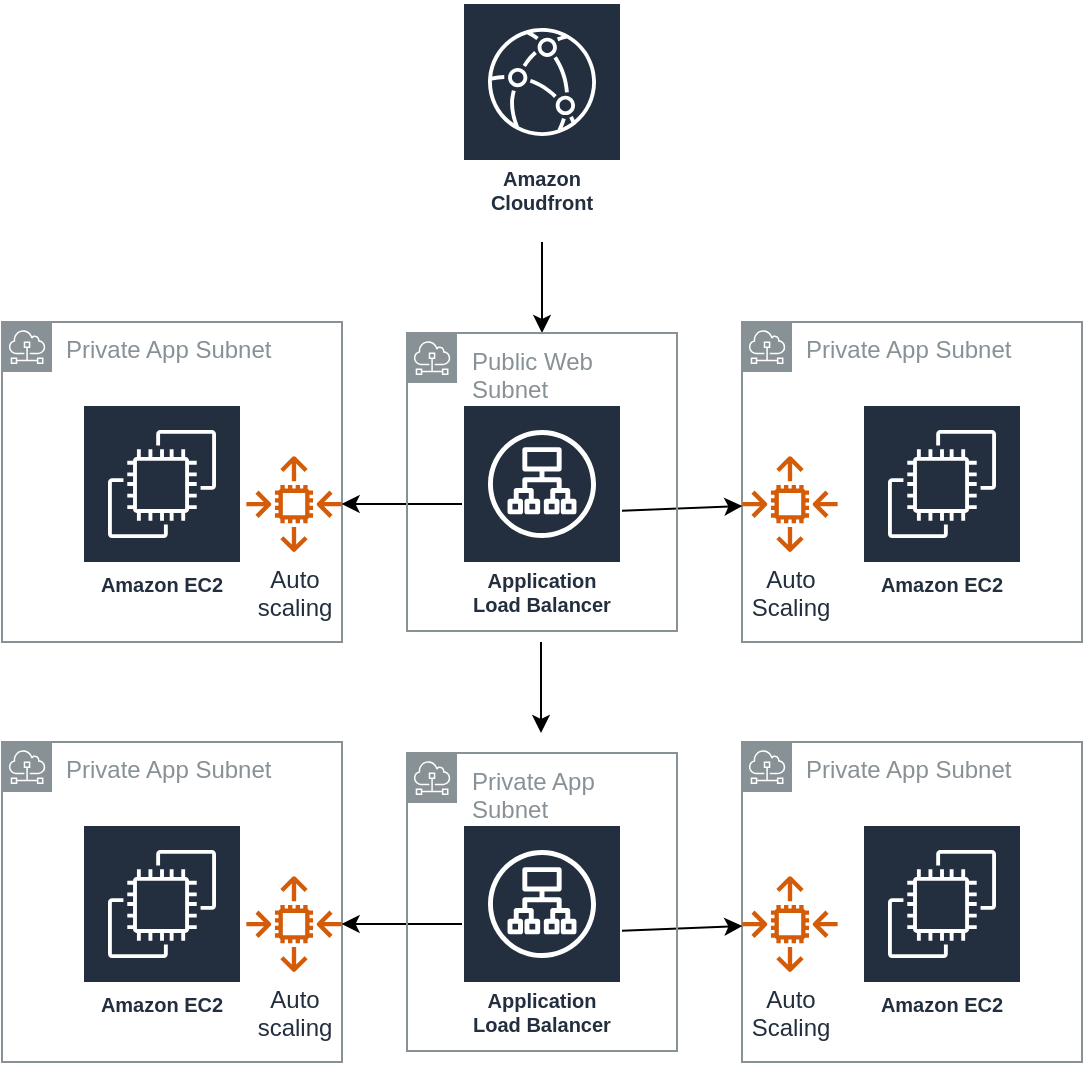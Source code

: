<mxfile version="16.4.7" type="github">
  <diagram id="fb48Wb3bgh-QxJcJGNRU" name="Page-1">
    <mxGraphModel dx="1426" dy="775" grid="1" gridSize="10" guides="1" tooltips="1" connect="1" arrows="1" fold="1" page="1" pageScale="1" pageWidth="850" pageHeight="1100" math="0" shadow="0">
      <root>
        <mxCell id="0" />
        <mxCell id="1" parent="0" />
        <mxCell id="p9kHtPfieQW81otjX_M4-1" value="Private App Subnet" style="sketch=0;outlineConnect=0;gradientColor=none;html=1;whiteSpace=wrap;fontSize=12;fontStyle=0;shape=mxgraph.aws4.group;grIcon=mxgraph.aws4.group_subnet;strokeColor=#879196;fillColor=none;verticalAlign=top;align=left;spacingLeft=30;fontColor=#879196;dashed=0;" vertex="1" parent="1">
          <mxGeometry x="30" y="200" width="170" height="160" as="geometry" />
        </mxCell>
        <mxCell id="p9kHtPfieQW81otjX_M4-3" value="Auto&lt;br&gt;scaling" style="sketch=0;outlineConnect=0;fontColor=#232F3E;gradientColor=none;fillColor=#D45B07;strokeColor=none;dashed=0;verticalLabelPosition=bottom;verticalAlign=top;align=center;html=1;fontSize=12;fontStyle=0;aspect=fixed;pointerEvents=1;shape=mxgraph.aws4.auto_scaling2;" vertex="1" parent="1">
          <mxGeometry x="152" y="267" width="48" height="48" as="geometry" />
        </mxCell>
        <mxCell id="p9kHtPfieQW81otjX_M4-4" value="Amazon EC2" style="sketch=0;outlineConnect=0;fontColor=#232F3E;gradientColor=none;strokeColor=#ffffff;fillColor=#232F3E;dashed=0;verticalLabelPosition=middle;verticalAlign=bottom;align=center;html=1;whiteSpace=wrap;fontSize=10;fontStyle=1;spacing=3;shape=mxgraph.aws4.productIcon;prIcon=mxgraph.aws4.ec2;" vertex="1" parent="1">
          <mxGeometry x="70" y="241" width="80" height="100" as="geometry" />
        </mxCell>
        <mxCell id="p9kHtPfieQW81otjX_M4-5" value="Private App Subnet" style="sketch=0;outlineConnect=0;gradientColor=none;html=1;whiteSpace=wrap;fontSize=12;fontStyle=0;shape=mxgraph.aws4.group;grIcon=mxgraph.aws4.group_subnet;strokeColor=#879196;fillColor=none;verticalAlign=top;align=left;spacingLeft=30;fontColor=#879196;dashed=0;" vertex="1" parent="1">
          <mxGeometry x="400" y="200" width="170" height="160" as="geometry" />
        </mxCell>
        <mxCell id="p9kHtPfieQW81otjX_M4-6" value="Auto&lt;br&gt;Scaling" style="sketch=0;outlineConnect=0;fontColor=#232F3E;gradientColor=none;fillColor=#D45B07;strokeColor=none;dashed=0;verticalLabelPosition=bottom;verticalAlign=top;align=center;html=1;fontSize=12;fontStyle=0;aspect=fixed;pointerEvents=1;shape=mxgraph.aws4.auto_scaling2;" vertex="1" parent="1">
          <mxGeometry x="400" y="267" width="48" height="48" as="geometry" />
        </mxCell>
        <mxCell id="p9kHtPfieQW81otjX_M4-7" value="Amazon EC2" style="sketch=0;outlineConnect=0;fontColor=#232F3E;gradientColor=none;strokeColor=#ffffff;fillColor=#232F3E;dashed=0;verticalLabelPosition=middle;verticalAlign=bottom;align=center;html=1;whiteSpace=wrap;fontSize=10;fontStyle=1;spacing=3;shape=mxgraph.aws4.productIcon;prIcon=mxgraph.aws4.ec2;" vertex="1" parent="1">
          <mxGeometry x="460" y="241" width="80" height="100" as="geometry" />
        </mxCell>
        <mxCell id="p9kHtPfieQW81otjX_M4-8" value="Application Load Balancer" style="sketch=0;outlineConnect=0;fontColor=#232F3E;gradientColor=none;strokeColor=#ffffff;fillColor=#232F3E;dashed=0;verticalLabelPosition=middle;verticalAlign=bottom;align=center;html=1;whiteSpace=wrap;fontSize=10;fontStyle=1;spacing=3;shape=mxgraph.aws4.productIcon;prIcon=mxgraph.aws4.application_load_balancer;" vertex="1" parent="1">
          <mxGeometry x="260" y="241" width="80" height="110" as="geometry" />
        </mxCell>
        <mxCell id="p9kHtPfieQW81otjX_M4-9" value="Amazon Cloudfront" style="sketch=0;outlineConnect=0;fontColor=#232F3E;gradientColor=none;strokeColor=#ffffff;fillColor=#232F3E;dashed=0;verticalLabelPosition=middle;verticalAlign=bottom;align=center;html=1;whiteSpace=wrap;fontSize=10;fontStyle=1;spacing=3;shape=mxgraph.aws4.productIcon;prIcon=mxgraph.aws4.cloudfront;" vertex="1" parent="1">
          <mxGeometry x="260" y="40" width="80" height="110" as="geometry" />
        </mxCell>
        <mxCell id="p9kHtPfieQW81otjX_M4-10" value="" style="endArrow=classic;html=1;rounded=0;" edge="1" parent="1" target="p9kHtPfieQW81otjX_M4-13">
          <mxGeometry width="50" height="50" relative="1" as="geometry">
            <mxPoint x="300" y="200" as="sourcePoint" />
            <mxPoint x="300" y="210" as="targetPoint" />
            <Array as="points">
              <mxPoint x="300" y="160" />
            </Array>
          </mxGeometry>
        </mxCell>
        <mxCell id="p9kHtPfieQW81otjX_M4-11" value="" style="endArrow=classic;html=1;rounded=0;" edge="1" parent="1" target="p9kHtPfieQW81otjX_M4-3">
          <mxGeometry width="50" height="50" relative="1" as="geometry">
            <mxPoint x="260" y="291" as="sourcePoint" />
            <mxPoint x="320" y="360" as="targetPoint" />
          </mxGeometry>
        </mxCell>
        <mxCell id="p9kHtPfieQW81otjX_M4-12" value="" style="endArrow=classic;html=1;rounded=0;" edge="1" parent="1" source="p9kHtPfieQW81otjX_M4-8" target="p9kHtPfieQW81otjX_M4-6">
          <mxGeometry width="50" height="50" relative="1" as="geometry">
            <mxPoint x="270" y="410" as="sourcePoint" />
            <mxPoint x="390" y="290" as="targetPoint" />
          </mxGeometry>
        </mxCell>
        <mxCell id="p9kHtPfieQW81otjX_M4-13" value="Public Web&amp;nbsp; Subnet" style="sketch=0;outlineConnect=0;gradientColor=none;html=1;whiteSpace=wrap;fontSize=12;fontStyle=0;shape=mxgraph.aws4.group;grIcon=mxgraph.aws4.group_subnet;strokeColor=#879196;fillColor=none;verticalAlign=top;align=left;spacingLeft=30;fontColor=#879196;dashed=0;" vertex="1" parent="1">
          <mxGeometry x="232.5" y="205.5" width="135" height="149" as="geometry" />
        </mxCell>
        <mxCell id="p9kHtPfieQW81otjX_M4-14" value="Private App Subnet" style="sketch=0;outlineConnect=0;gradientColor=none;html=1;whiteSpace=wrap;fontSize=12;fontStyle=0;shape=mxgraph.aws4.group;grIcon=mxgraph.aws4.group_subnet;strokeColor=#879196;fillColor=none;verticalAlign=top;align=left;spacingLeft=30;fontColor=#879196;dashed=0;" vertex="1" parent="1">
          <mxGeometry x="30" y="410" width="170" height="160" as="geometry" />
        </mxCell>
        <mxCell id="p9kHtPfieQW81otjX_M4-15" value="Auto&lt;br&gt;scaling" style="sketch=0;outlineConnect=0;fontColor=#232F3E;gradientColor=none;fillColor=#D45B07;strokeColor=none;dashed=0;verticalLabelPosition=bottom;verticalAlign=top;align=center;html=1;fontSize=12;fontStyle=0;aspect=fixed;pointerEvents=1;shape=mxgraph.aws4.auto_scaling2;" vertex="1" parent="1">
          <mxGeometry x="152" y="477" width="48" height="48" as="geometry" />
        </mxCell>
        <mxCell id="p9kHtPfieQW81otjX_M4-16" value="Amazon EC2" style="sketch=0;outlineConnect=0;fontColor=#232F3E;gradientColor=none;strokeColor=#ffffff;fillColor=#232F3E;dashed=0;verticalLabelPosition=middle;verticalAlign=bottom;align=center;html=1;whiteSpace=wrap;fontSize=10;fontStyle=1;spacing=3;shape=mxgraph.aws4.productIcon;prIcon=mxgraph.aws4.ec2;" vertex="1" parent="1">
          <mxGeometry x="70" y="451" width="80" height="100" as="geometry" />
        </mxCell>
        <mxCell id="p9kHtPfieQW81otjX_M4-17" value="Private App Subnet" style="sketch=0;outlineConnect=0;gradientColor=none;html=1;whiteSpace=wrap;fontSize=12;fontStyle=0;shape=mxgraph.aws4.group;grIcon=mxgraph.aws4.group_subnet;strokeColor=#879196;fillColor=none;verticalAlign=top;align=left;spacingLeft=30;fontColor=#879196;dashed=0;" vertex="1" parent="1">
          <mxGeometry x="400" y="410" width="170" height="160" as="geometry" />
        </mxCell>
        <mxCell id="p9kHtPfieQW81otjX_M4-18" value="Auto&lt;br&gt;Scaling" style="sketch=0;outlineConnect=0;fontColor=#232F3E;gradientColor=none;fillColor=#D45B07;strokeColor=none;dashed=0;verticalLabelPosition=bottom;verticalAlign=top;align=center;html=1;fontSize=12;fontStyle=0;aspect=fixed;pointerEvents=1;shape=mxgraph.aws4.auto_scaling2;" vertex="1" parent="1">
          <mxGeometry x="400" y="477" width="48" height="48" as="geometry" />
        </mxCell>
        <mxCell id="p9kHtPfieQW81otjX_M4-19" value="Amazon EC2" style="sketch=0;outlineConnect=0;fontColor=#232F3E;gradientColor=none;strokeColor=#ffffff;fillColor=#232F3E;dashed=0;verticalLabelPosition=middle;verticalAlign=bottom;align=center;html=1;whiteSpace=wrap;fontSize=10;fontStyle=1;spacing=3;shape=mxgraph.aws4.productIcon;prIcon=mxgraph.aws4.ec2;" vertex="1" parent="1">
          <mxGeometry x="460" y="451" width="80" height="100" as="geometry" />
        </mxCell>
        <mxCell id="p9kHtPfieQW81otjX_M4-20" value="Application Load Balancer" style="sketch=0;outlineConnect=0;fontColor=#232F3E;gradientColor=none;strokeColor=#ffffff;fillColor=#232F3E;dashed=0;verticalLabelPosition=middle;verticalAlign=bottom;align=center;html=1;whiteSpace=wrap;fontSize=10;fontStyle=1;spacing=3;shape=mxgraph.aws4.productIcon;prIcon=mxgraph.aws4.application_load_balancer;" vertex="1" parent="1">
          <mxGeometry x="260" y="451" width="80" height="110" as="geometry" />
        </mxCell>
        <mxCell id="p9kHtPfieQW81otjX_M4-21" value="" style="endArrow=classic;html=1;rounded=0;" edge="1" parent="1" target="p9kHtPfieQW81otjX_M4-15">
          <mxGeometry width="50" height="50" relative="1" as="geometry">
            <mxPoint x="260" y="501" as="sourcePoint" />
            <mxPoint x="320" y="570" as="targetPoint" />
          </mxGeometry>
        </mxCell>
        <mxCell id="p9kHtPfieQW81otjX_M4-22" value="" style="endArrow=classic;html=1;rounded=0;" edge="1" parent="1" source="p9kHtPfieQW81otjX_M4-20" target="p9kHtPfieQW81otjX_M4-18">
          <mxGeometry width="50" height="50" relative="1" as="geometry">
            <mxPoint x="270" y="620" as="sourcePoint" />
            <mxPoint x="390" y="500" as="targetPoint" />
          </mxGeometry>
        </mxCell>
        <mxCell id="p9kHtPfieQW81otjX_M4-23" value="Private App&amp;nbsp; Subnet" style="sketch=0;outlineConnect=0;gradientColor=none;html=1;whiteSpace=wrap;fontSize=12;fontStyle=0;shape=mxgraph.aws4.group;grIcon=mxgraph.aws4.group_subnet;strokeColor=#879196;fillColor=none;verticalAlign=top;align=left;spacingLeft=30;fontColor=#879196;dashed=0;" vertex="1" parent="1">
          <mxGeometry x="232.5" y="415.5" width="135" height="149" as="geometry" />
        </mxCell>
        <mxCell id="p9kHtPfieQW81otjX_M4-24" value="" style="endArrow=classic;html=1;rounded=0;" edge="1" parent="1">
          <mxGeometry width="50" height="50" relative="1" as="geometry">
            <mxPoint x="299.5" y="400" as="sourcePoint" />
            <mxPoint x="299.5" y="405.5" as="targetPoint" />
            <Array as="points">
              <mxPoint x="299.5" y="360" />
            </Array>
          </mxGeometry>
        </mxCell>
      </root>
    </mxGraphModel>
  </diagram>
</mxfile>
